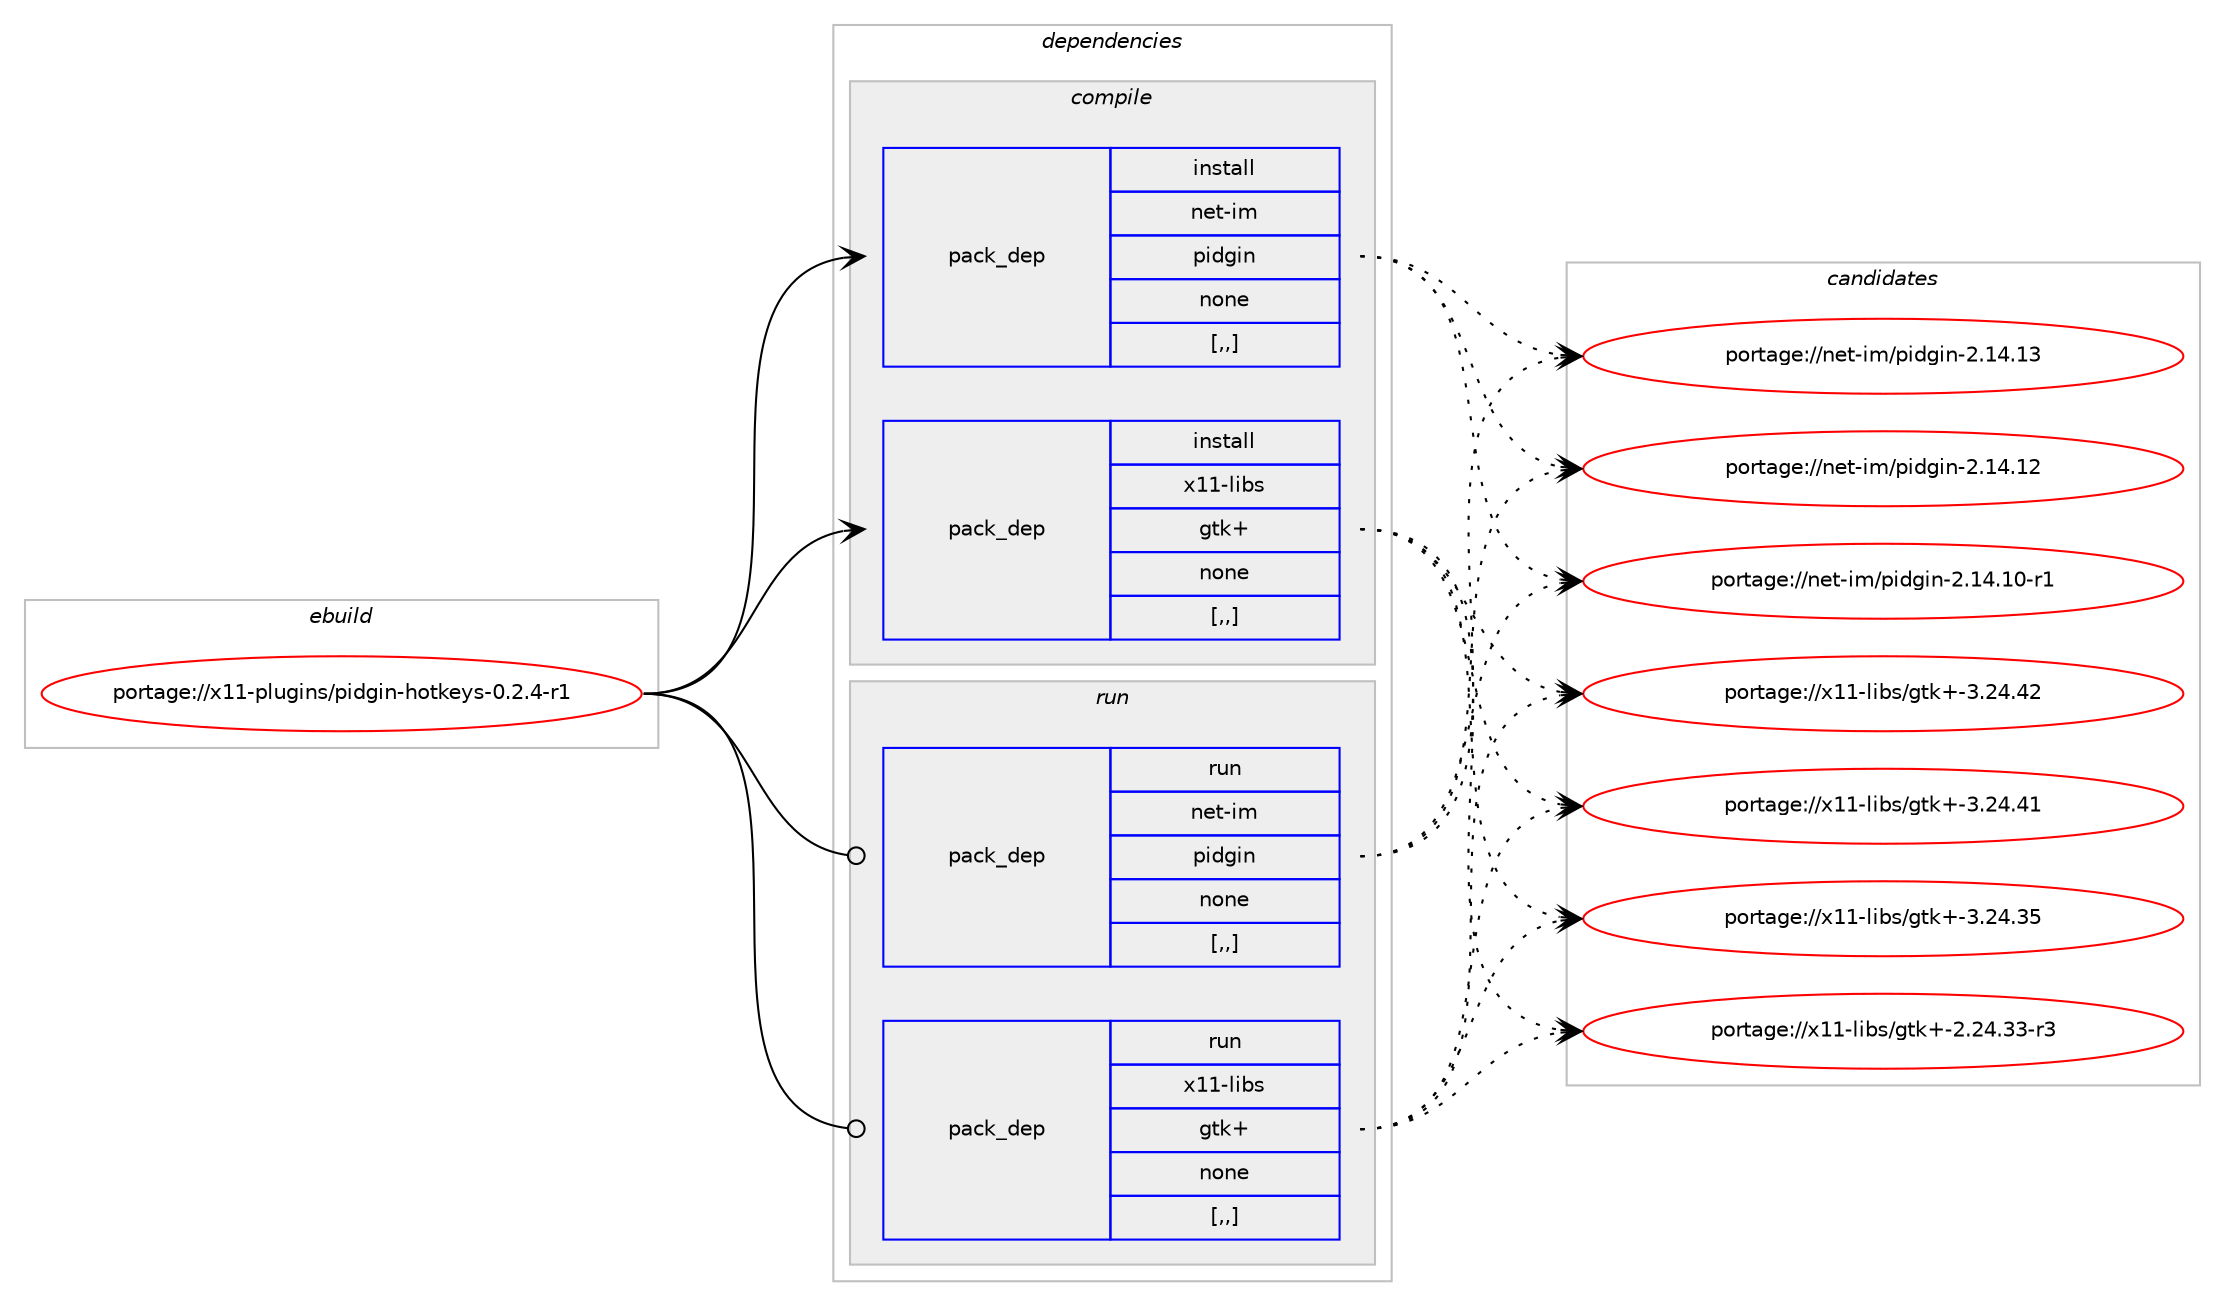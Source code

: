 digraph prolog {

# *************
# Graph options
# *************

newrank=true;
concentrate=true;
compound=true;
graph [rankdir=LR,fontname=Helvetica,fontsize=10,ranksep=1.5];#, ranksep=2.5, nodesep=0.2];
edge  [arrowhead=vee];
node  [fontname=Helvetica,fontsize=10];

# **********
# The ebuild
# **********

subgraph cluster_leftcol {
color=gray;
label=<<i>ebuild</i>>;
id [label="portage://x11-plugins/pidgin-hotkeys-0.2.4-r1", color=red, width=4, href="../x11-plugins/pidgin-hotkeys-0.2.4-r1.svg"];
}

# ****************
# The dependencies
# ****************

subgraph cluster_midcol {
color=gray;
label=<<i>dependencies</i>>;
subgraph cluster_compile {
fillcolor="#eeeeee";
style=filled;
label=<<i>compile</i>>;
subgraph pack339054 {
dependency465417 [label=<<TABLE BORDER="0" CELLBORDER="1" CELLSPACING="0" CELLPADDING="4" WIDTH="220"><TR><TD ROWSPAN="6" CELLPADDING="30">pack_dep</TD></TR><TR><TD WIDTH="110">install</TD></TR><TR><TD>net-im</TD></TR><TR><TD>pidgin</TD></TR><TR><TD>none</TD></TR><TR><TD>[,,]</TD></TR></TABLE>>, shape=none, color=blue];
}
id:e -> dependency465417:w [weight=20,style="solid",arrowhead="vee"];
subgraph pack339055 {
dependency465418 [label=<<TABLE BORDER="0" CELLBORDER="1" CELLSPACING="0" CELLPADDING="4" WIDTH="220"><TR><TD ROWSPAN="6" CELLPADDING="30">pack_dep</TD></TR><TR><TD WIDTH="110">install</TD></TR><TR><TD>x11-libs</TD></TR><TR><TD>gtk+</TD></TR><TR><TD>none</TD></TR><TR><TD>[,,]</TD></TR></TABLE>>, shape=none, color=blue];
}
id:e -> dependency465418:w [weight=20,style="solid",arrowhead="vee"];
}
subgraph cluster_compileandrun {
fillcolor="#eeeeee";
style=filled;
label=<<i>compile and run</i>>;
}
subgraph cluster_run {
fillcolor="#eeeeee";
style=filled;
label=<<i>run</i>>;
subgraph pack339056 {
dependency465419 [label=<<TABLE BORDER="0" CELLBORDER="1" CELLSPACING="0" CELLPADDING="4" WIDTH="220"><TR><TD ROWSPAN="6" CELLPADDING="30">pack_dep</TD></TR><TR><TD WIDTH="110">run</TD></TR><TR><TD>net-im</TD></TR><TR><TD>pidgin</TD></TR><TR><TD>none</TD></TR><TR><TD>[,,]</TD></TR></TABLE>>, shape=none, color=blue];
}
id:e -> dependency465419:w [weight=20,style="solid",arrowhead="odot"];
subgraph pack339057 {
dependency465420 [label=<<TABLE BORDER="0" CELLBORDER="1" CELLSPACING="0" CELLPADDING="4" WIDTH="220"><TR><TD ROWSPAN="6" CELLPADDING="30">pack_dep</TD></TR><TR><TD WIDTH="110">run</TD></TR><TR><TD>x11-libs</TD></TR><TR><TD>gtk+</TD></TR><TR><TD>none</TD></TR><TR><TD>[,,]</TD></TR></TABLE>>, shape=none, color=blue];
}
id:e -> dependency465420:w [weight=20,style="solid",arrowhead="odot"];
}
}

# **************
# The candidates
# **************

subgraph cluster_choices {
rank=same;
color=gray;
label=<<i>candidates</i>>;

subgraph choice339054 {
color=black;
nodesep=1;
choice11010111645105109471121051001031051104550464952464951 [label="portage://net-im/pidgin-2.14.13", color=red, width=4,href="../net-im/pidgin-2.14.13.svg"];
choice11010111645105109471121051001031051104550464952464950 [label="portage://net-im/pidgin-2.14.12", color=red, width=4,href="../net-im/pidgin-2.14.12.svg"];
choice110101116451051094711210510010310511045504649524649484511449 [label="portage://net-im/pidgin-2.14.10-r1", color=red, width=4,href="../net-im/pidgin-2.14.10-r1.svg"];
dependency465417:e -> choice11010111645105109471121051001031051104550464952464951:w [style=dotted,weight="100"];
dependency465417:e -> choice11010111645105109471121051001031051104550464952464950:w [style=dotted,weight="100"];
dependency465417:e -> choice110101116451051094711210510010310511045504649524649484511449:w [style=dotted,weight="100"];
}
subgraph choice339055 {
color=black;
nodesep=1;
choice1204949451081059811547103116107434551465052465250 [label="portage://x11-libs/gtk+-3.24.42", color=red, width=4,href="../x11-libs/gtk+-3.24.42.svg"];
choice1204949451081059811547103116107434551465052465249 [label="portage://x11-libs/gtk+-3.24.41", color=red, width=4,href="../x11-libs/gtk+-3.24.41.svg"];
choice1204949451081059811547103116107434551465052465153 [label="portage://x11-libs/gtk+-3.24.35", color=red, width=4,href="../x11-libs/gtk+-3.24.35.svg"];
choice12049494510810598115471031161074345504650524651514511451 [label="portage://x11-libs/gtk+-2.24.33-r3", color=red, width=4,href="../x11-libs/gtk+-2.24.33-r3.svg"];
dependency465418:e -> choice1204949451081059811547103116107434551465052465250:w [style=dotted,weight="100"];
dependency465418:e -> choice1204949451081059811547103116107434551465052465249:w [style=dotted,weight="100"];
dependency465418:e -> choice1204949451081059811547103116107434551465052465153:w [style=dotted,weight="100"];
dependency465418:e -> choice12049494510810598115471031161074345504650524651514511451:w [style=dotted,weight="100"];
}
subgraph choice339056 {
color=black;
nodesep=1;
choice11010111645105109471121051001031051104550464952464951 [label="portage://net-im/pidgin-2.14.13", color=red, width=4,href="../net-im/pidgin-2.14.13.svg"];
choice11010111645105109471121051001031051104550464952464950 [label="portage://net-im/pidgin-2.14.12", color=red, width=4,href="../net-im/pidgin-2.14.12.svg"];
choice110101116451051094711210510010310511045504649524649484511449 [label="portage://net-im/pidgin-2.14.10-r1", color=red, width=4,href="../net-im/pidgin-2.14.10-r1.svg"];
dependency465419:e -> choice11010111645105109471121051001031051104550464952464951:w [style=dotted,weight="100"];
dependency465419:e -> choice11010111645105109471121051001031051104550464952464950:w [style=dotted,weight="100"];
dependency465419:e -> choice110101116451051094711210510010310511045504649524649484511449:w [style=dotted,weight="100"];
}
subgraph choice339057 {
color=black;
nodesep=1;
choice1204949451081059811547103116107434551465052465250 [label="portage://x11-libs/gtk+-3.24.42", color=red, width=4,href="../x11-libs/gtk+-3.24.42.svg"];
choice1204949451081059811547103116107434551465052465249 [label="portage://x11-libs/gtk+-3.24.41", color=red, width=4,href="../x11-libs/gtk+-3.24.41.svg"];
choice1204949451081059811547103116107434551465052465153 [label="portage://x11-libs/gtk+-3.24.35", color=red, width=4,href="../x11-libs/gtk+-3.24.35.svg"];
choice12049494510810598115471031161074345504650524651514511451 [label="portage://x11-libs/gtk+-2.24.33-r3", color=red, width=4,href="../x11-libs/gtk+-2.24.33-r3.svg"];
dependency465420:e -> choice1204949451081059811547103116107434551465052465250:w [style=dotted,weight="100"];
dependency465420:e -> choice1204949451081059811547103116107434551465052465249:w [style=dotted,weight="100"];
dependency465420:e -> choice1204949451081059811547103116107434551465052465153:w [style=dotted,weight="100"];
dependency465420:e -> choice12049494510810598115471031161074345504650524651514511451:w [style=dotted,weight="100"];
}
}

}
